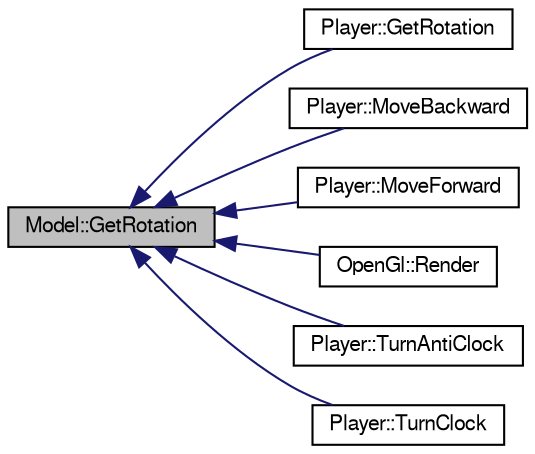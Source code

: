 digraph G
{
  bgcolor="transparent";
  edge [fontname="FreeSans",fontsize=10,labelfontname="FreeSans",labelfontsize=10];
  node [fontname="FreeSans",fontsize=10,shape=record];
  rankdir=LR;
  Node1 [label="Model::GetRotation",height=0.2,width=0.4,color="black", fillcolor="grey75", style="filled" fontcolor="black"];
  Node1 -> Node2 [dir=back,color="midnightblue",fontsize=10,style="solid"];
  Node2 [label="Player::GetRotation",height=0.2,width=0.4,color="black",URL="$class_player.html#df9696bac0f5ef8d18b7faff9b75e21e",tooltip="Gets the rotation."];
  Node1 -> Node3 [dir=back,color="midnightblue",fontsize=10,style="solid"];
  Node3 [label="Player::MoveBackward",height=0.2,width=0.4,color="black",URL="$class_player.html#0de705c108e85cf8609ac827319fe11b",tooltip="Moves the player backward."];
  Node1 -> Node4 [dir=back,color="midnightblue",fontsize=10,style="solid"];
  Node4 [label="Player::MoveForward",height=0.2,width=0.4,color="black",URL="$class_player.html#afa223a6906cf925ac0f9ae1ad197cde",tooltip="Moves the player forward."];
  Node1 -> Node5 [dir=back,color="midnightblue",fontsize=10,style="solid"];
  Node5 [label="OpenGl::Render",height=0.2,width=0.4,color="black",URL="$class_open_gl.html#5ee37b305288c0640f6c370bc7fc1192",tooltip="Render."];
  Node1 -> Node6 [dir=back,color="midnightblue",fontsize=10,style="solid"];
  Node6 [label="Player::TurnAntiClock",height=0.2,width=0.4,color="black",URL="$class_player.html#5e09b10a0ae73a3714267c87bd43f95d",tooltip="Turns the player anti-clockwise."];
  Node1 -> Node7 [dir=back,color="midnightblue",fontsize=10,style="solid"];
  Node7 [label="Player::TurnClock",height=0.2,width=0.4,color="black",URL="$class_player.html#f7ca641f9d3134c96b8039919b6f8876",tooltip="Turns the player clockwise."];
}
